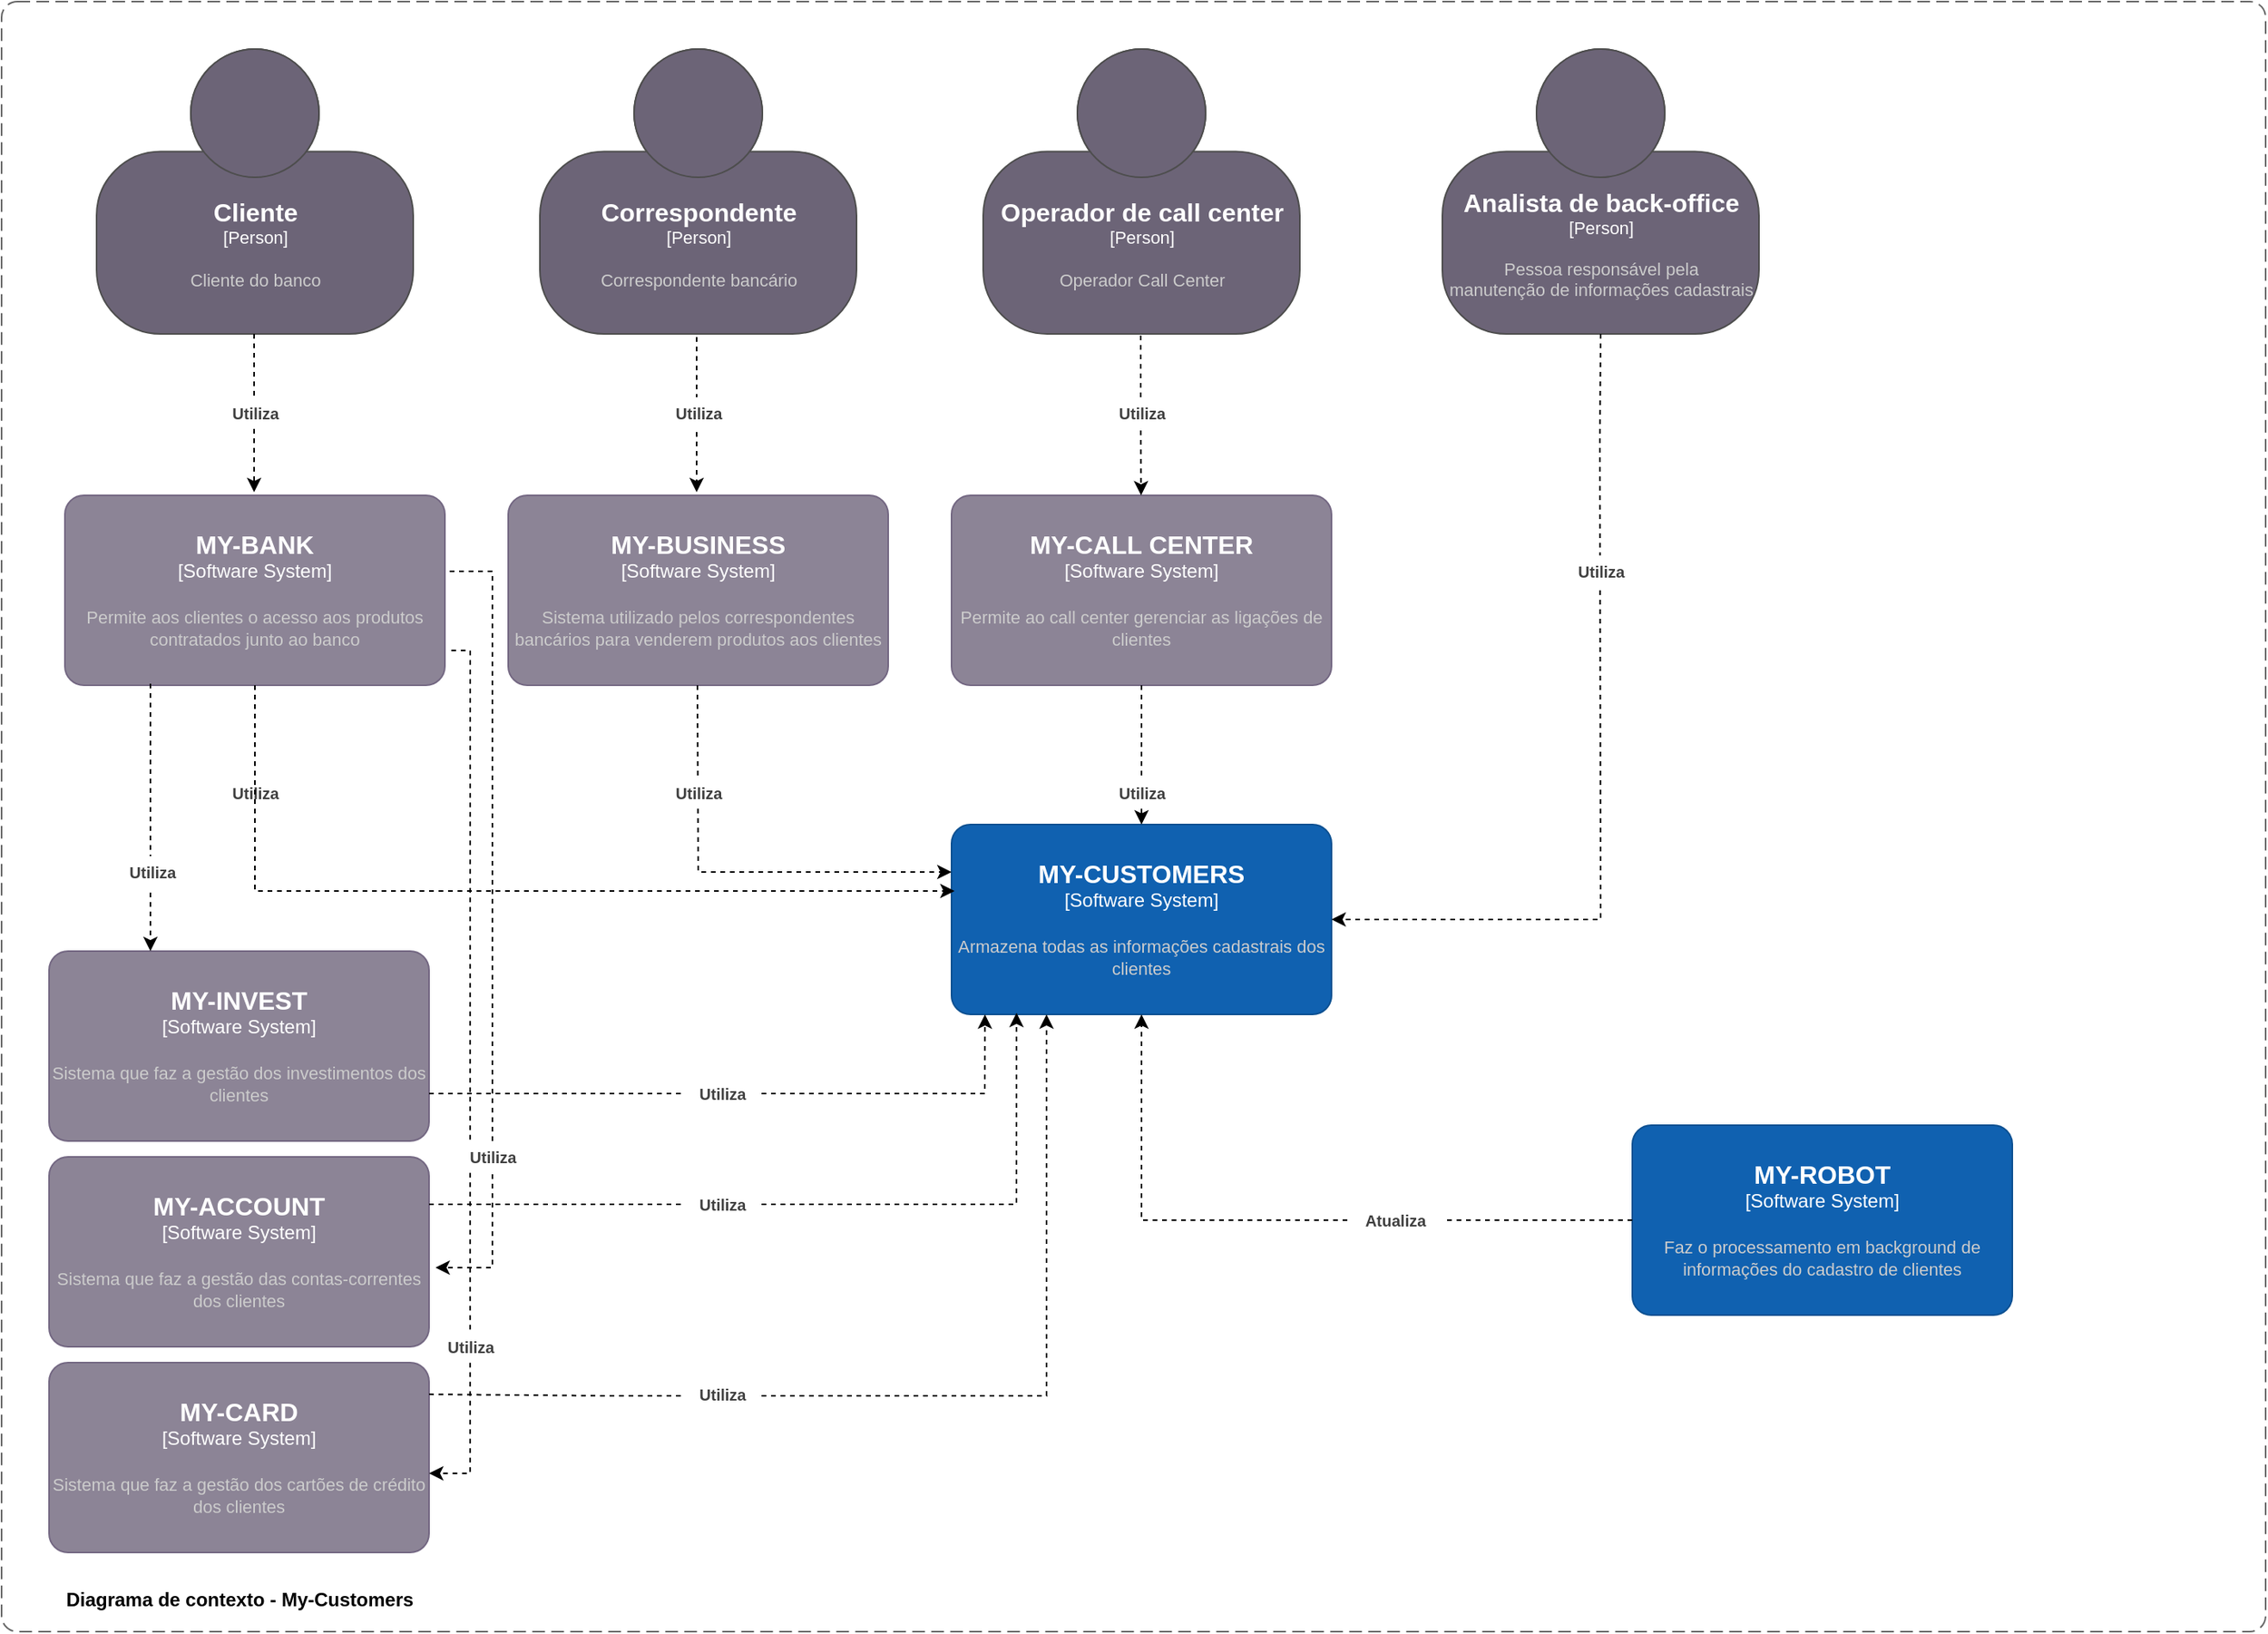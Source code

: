 <mxfile version="17.2.4" type="device"><diagram id="16oQoF7Iut0J6l4qrbL0" name="Page-1"><mxGraphModel dx="1422" dy="865" grid="1" gridSize="10" guides="1" tooltips="1" connect="1" arrows="1" fold="1" page="1" pageScale="1" pageWidth="827" pageHeight="1169" math="0" shadow="0"><root><mxCell id="0"/><mxCell id="1" parent="0"/><mxCell id="JRtxd4_WUVoxxa4Su2ID-21" value="Utiliza&lt;br&gt;" style="endArrow=blockThin;html=1;fontSize=10;fontColor=#404040;strokeWidth=1;endFill=1;strokeColor=none;elbow=vertical;metaEdit=1;endSize=14;startSize=14;jumpStyle=arc;jumpSize=16;rounded=0;edgeStyle=orthogonalEdgeStyle;curved=1;exitX=0.5;exitY=1;exitDx=0;exitDy=0;exitPerimeter=0;fillColor=default;fontStyle=1" parent="1" vertex="1"><mxGeometry x="255" y="610" width="50" height="20" as="geometry"/></mxCell><object label="" c4Application="Gestão de Clientes" c4Name="GC" c4Type="SystemScopeBoundary" id="JRtxd4_WUVoxxa4Su2ID-5"><mxCell style="rounded=1;fontSize=11;whiteSpace=wrap;html=1;dashed=1;arcSize=20;fillColor=none;strokeColor=#666666;fontColor=#333333;labelBackgroundColor=none;align=left;verticalAlign=bottom;labelBorderColor=none;spacingTop=0;spacing=10;dashPattern=8 4;metaEdit=1;rotatable=0;perimeter=rectanglePerimeter;noLabel=0;labelPadding=0;allowArrows=0;connectable=0;expand=0;recursiveResize=0;editable=1;pointerEvents=0;absoluteArcSize=1;points=[[0.25,0,0],[0.5,0,0],[0.75,0,0],[1,0.25,0],[1,0.5,0],[1,0.75,0],[0.75,1,0],[0.5,1,0],[0.25,1,0],[0,0.75,0],[0,0.5,0],[0,0.25,0]];" parent="1" vertex="1"><mxGeometry x="120" y="120" width="1430" height="1030" as="geometry"/></mxCell></object><mxCell id="JRtxd4_WUVoxxa4Su2ID-6" value="Diagrama de contexto - My-Customers" style="text;html=1;align=center;verticalAlign=middle;resizable=0;points=[];autosize=1;strokeColor=none;fillColor=none;fontStyle=1" parent="1" vertex="1"><mxGeometry x="155" y="1120" width="230" height="20" as="geometry"/></mxCell><object placeholders="1" c4Name="Cliente" c4Type="Person" c4Description="Cliente do banco" label="&lt;font style=&quot;font-size: 16px&quot;&gt;&lt;b&gt;%c4Name%&lt;/b&gt;&lt;/font&gt;&lt;div&gt;[%c4Type%]&lt;/div&gt;&lt;br&gt;&lt;div&gt;&lt;font style=&quot;font-size: 11px&quot;&gt;&lt;font color=&quot;#cccccc&quot;&gt;%c4Description%&lt;/font&gt;&lt;/font&gt;&lt;/div&gt;" id="JRtxd4_WUVoxxa4Su2ID-8"><mxCell style="html=1;fontSize=11;dashed=0;whitespace=wrap;fillColor=#6C6477;strokeColor=#4D4D4D;fontColor=#ffffff;shape=mxgraph.c4.person2;align=center;metaEdit=1;points=[[0.5,0,0],[1,0.5,0],[1,0.75,0],[0.75,1,0],[0.5,1,0],[0.25,1,0],[0,0.75,0],[0,0.5,0]];resizable=0;" parent="1" vertex="1"><mxGeometry x="180" y="150" width="200" height="180" as="geometry"/></mxCell></object><object label="" Action="Utiliza" id="JRtxd4_WUVoxxa4Su2ID-10"><mxCell style="endArrow=classic;html=1;rounded=0;dashed=1;" parent="1" edge="1"><mxGeometry width="50" height="50" relative="1" as="geometry"><mxPoint x="279.5" y="330" as="sourcePoint"/><mxPoint x="279.5" y="430" as="targetPoint"/><Array as="points"><mxPoint x="279.5" y="380"/></Array></mxGeometry></mxCell></object><mxCell id="JRtxd4_WUVoxxa4Su2ID-12" value="Utiliza&lt;br&gt;" style="endArrow=blockThin;html=1;fontSize=10;fontColor=#404040;strokeWidth=1;endFill=1;strokeColor=none;elbow=vertical;metaEdit=1;endSize=14;startSize=14;jumpStyle=arc;jumpSize=16;rounded=0;edgeStyle=orthogonalEdgeStyle;curved=1;exitX=0.5;exitY=1;exitDx=0;exitDy=0;exitPerimeter=0;fillColor=default;fontStyle=1" parent="1" vertex="1"><mxGeometry x="255" y="370" width="50" height="20" as="geometry"/></mxCell><object placeholders="1" c4Name="MY-BANK" c4Type="Software System" c4Description="Permite aos clientes o acesso aos produtos contratados junto ao banco" label="&lt;font style=&quot;font-size: 16px&quot;&gt;&lt;b&gt;%c4Name%&lt;/b&gt;&lt;/font&gt;&lt;div&gt;[%c4Type%]&lt;/div&gt;&lt;br&gt;&lt;div&gt;&lt;font style=&quot;font-size: 11px&quot;&gt;&lt;font color=&quot;#cccccc&quot;&gt;%c4Description%&lt;/font&gt;&lt;/div&gt;" id="JRtxd4_WUVoxxa4Su2ID-16"><mxCell style="rounded=1;whiteSpace=wrap;html=1;labelBackgroundColor=none;fillColor=#8C8496;fontColor=#ffffff;align=center;arcSize=10;strokeColor=#736782;metaEdit=1;resizable=0;points=[[0.25,0,0],[0.5,0,0],[0.75,0,0],[1,0.25,0],[1,0.5,0],[1,0.75,0],[0.75,1,0],[0.5,1,0],[0.25,1,0],[0,0.75,0],[0,0.5,0],[0,0.25,0]];" parent="1" vertex="1"><mxGeometry x="160" y="432" width="240" height="120" as="geometry"/></mxCell></object><object placeholders="1" c4Name="MY-CUSTOMERS" c4Type="Software System" c4Description="Armazena todas as informações cadastrais dos clientes" label="&lt;font style=&quot;font-size: 16px&quot;&gt;&lt;b&gt;%c4Name%&lt;/b&gt;&lt;/font&gt;&lt;div&gt;[%c4Type%]&lt;/div&gt;&lt;br&gt;&lt;div&gt;&lt;font style=&quot;font-size: 11px&quot;&gt;&lt;font color=&quot;#cccccc&quot;&gt;%c4Description%&lt;/font&gt;&lt;/div&gt;" id="JRtxd4_WUVoxxa4Su2ID-18"><mxCell style="rounded=1;whiteSpace=wrap;html=1;labelBackgroundColor=none;fillColor=#1061B0;fontColor=#ffffff;align=center;arcSize=10;strokeColor=#0D5091;metaEdit=1;resizable=0;points=[[0.25,0,0],[0.5,0,0],[0.75,0,0],[1,0.25,0],[1,0.5,0],[1,0.75,0],[0.75,1,0],[0.5,1,0],[0.25,1,0],[0,0.75,0],[0,0.5,0],[0,0.25,0]];" parent="1" vertex="1"><mxGeometry x="720" y="640" width="240" height="120" as="geometry"/></mxCell></object><mxCell id="JRtxd4_WUVoxxa4Su2ID-23" value="" style="endArrow=classic;html=1;rounded=0;dashed=1;entryX=0.008;entryY=0.35;entryDx=0;entryDy=0;entryPerimeter=0;exitX=0.5;exitY=1;exitDx=0;exitDy=0;exitPerimeter=0;" parent="1" source="JRtxd4_WUVoxxa4Su2ID-16" target="JRtxd4_WUVoxxa4Su2ID-18" edge="1"><mxGeometry width="50" height="50" relative="1" as="geometry"><mxPoint x="280" y="560" as="sourcePoint"/><mxPoint x="420" y="670" as="targetPoint"/><Array as="points"><mxPoint x="280" y="610"/><mxPoint x="280" y="682"/></Array></mxGeometry></mxCell><object placeholders="1" c4Name="Correspondente" c4Type="Person" c4Description="Correspondente bancário" label="&lt;font style=&quot;font-size: 16px&quot;&gt;&lt;b&gt;%c4Name%&lt;/b&gt;&lt;/font&gt;&lt;div&gt;[%c4Type%]&lt;/div&gt;&lt;br&gt;&lt;div&gt;&lt;font style=&quot;font-size: 11px&quot;&gt;&lt;font color=&quot;#cccccc&quot;&gt;%c4Description%&lt;/font&gt;&lt;/font&gt;&lt;/div&gt;" id="JRtxd4_WUVoxxa4Su2ID-26"><mxCell style="html=1;fontSize=11;dashed=0;whitespace=wrap;fillColor=#6C6477;strokeColor=#4D4D4D;fontColor=#ffffff;shape=mxgraph.c4.person2;align=center;metaEdit=1;points=[[0.5,0,0],[1,0.5,0],[1,0.75,0],[0.75,1,0],[0.5,1,0],[0.25,1,0],[0,0.75,0],[0,0.5,0]];resizable=0;" parent="1" vertex="1"><mxGeometry x="460" y="150" width="200" height="180" as="geometry"/></mxCell></object><object label="" Action="Utiliza" id="JRtxd4_WUVoxxa4Su2ID-27"><mxCell style="endArrow=classic;html=1;rounded=0;dashed=1;" parent="1" edge="1"><mxGeometry width="50" height="50" relative="1" as="geometry"><mxPoint x="559" y="332" as="sourcePoint"/><mxPoint x="559" y="430" as="targetPoint"/><Array as="points"><mxPoint x="559" y="382"/></Array></mxGeometry></mxCell></object><mxCell id="JRtxd4_WUVoxxa4Su2ID-28" value="Utiliza&lt;br&gt;" style="endArrow=blockThin;html=1;fontSize=10;fontColor=#404040;strokeWidth=1;endFill=1;strokeColor=none;elbow=vertical;metaEdit=1;endSize=14;startSize=14;jumpStyle=arc;jumpSize=16;rounded=0;edgeStyle=orthogonalEdgeStyle;curved=1;exitX=0.5;exitY=1;exitDx=0;exitDy=0;exitPerimeter=0;fillColor=default;fontStyle=1" parent="1" vertex="1"><mxGeometry x="535" y="370" width="50" height="20" as="geometry"/></mxCell><object placeholders="1" c4Name="MY-BUSINESS" c4Type="Software System" c4Description="Sistema utilizado pelos correspondentes bancários para venderem produtos aos clientes" label="&lt;font style=&quot;font-size: 16px&quot;&gt;&lt;b&gt;%c4Name%&lt;/b&gt;&lt;/font&gt;&lt;div&gt;[%c4Type%]&lt;/div&gt;&lt;br&gt;&lt;div&gt;&lt;font style=&quot;font-size: 11px&quot;&gt;&lt;font color=&quot;#cccccc&quot;&gt;%c4Description%&lt;/font&gt;&lt;/div&gt;" id="JRtxd4_WUVoxxa4Su2ID-30"><mxCell style="rounded=1;whiteSpace=wrap;html=1;labelBackgroundColor=none;fillColor=#8C8496;fontColor=#ffffff;align=center;arcSize=10;strokeColor=#736782;metaEdit=1;resizable=0;points=[[0.25,0,0],[0.5,0,0],[0.75,0,0],[1,0.25,0],[1,0.5,0],[1,0.75,0],[0.75,1,0],[0.5,1,0],[0.25,1,0],[0,0.75,0],[0,0.5,0],[0,0.25,0]];" parent="1" vertex="1"><mxGeometry x="440" y="432" width="240" height="120" as="geometry"/></mxCell></object><object placeholders="1" c4Name="Operador de call center" c4Type="Person" c4Description="Operador Call Center" label="&lt;font style=&quot;font-size: 16px&quot;&gt;&lt;b&gt;%c4Name%&lt;/b&gt;&lt;/font&gt;&lt;div&gt;[%c4Type%]&lt;/div&gt;&lt;br&gt;&lt;div&gt;&lt;font style=&quot;font-size: 11px&quot;&gt;&lt;font color=&quot;#cccccc&quot;&gt;%c4Description%&lt;/font&gt;&lt;/font&gt;&lt;/div&gt;" id="JRtxd4_WUVoxxa4Su2ID-31"><mxCell style="html=1;fontSize=11;dashed=0;whitespace=wrap;fillColor=#6C6477;strokeColor=#4D4D4D;fontColor=#ffffff;shape=mxgraph.c4.person2;align=center;metaEdit=1;points=[[0.5,0,0],[1,0.5,0],[1,0.75,0],[0.75,1,0],[0.5,1,0],[0.25,1,0],[0,0.75,0],[0,0.5,0]];resizable=0;" parent="1" vertex="1"><mxGeometry x="740" y="150" width="200" height="180" as="geometry"/></mxCell></object><object placeholders="1" c4Name="MY-CALL CENTER" c4Type="Software System" c4Description="Permite ao call center gerenciar as ligações de clientes" label="&lt;font style=&quot;font-size: 16px&quot;&gt;&lt;b&gt;%c4Name%&lt;/b&gt;&lt;/font&gt;&lt;div&gt;[%c4Type%]&lt;/div&gt;&lt;br&gt;&lt;div&gt;&lt;font style=&quot;font-size: 11px&quot;&gt;&lt;font color=&quot;#cccccc&quot;&gt;%c4Description%&lt;/font&gt;&lt;/div&gt;" id="JRtxd4_WUVoxxa4Su2ID-32"><mxCell style="rounded=1;whiteSpace=wrap;html=1;labelBackgroundColor=none;fillColor=#8C8496;fontColor=#ffffff;align=center;arcSize=10;strokeColor=#736782;metaEdit=1;resizable=0;points=[[0.25,0,0],[0.5,0,0],[0.75,0,0],[1,0.25,0],[1,0.5,0],[1,0.75,0],[0.75,1,0],[0.5,1,0],[0.25,1,0],[0,0.75,0],[0,0.5,0],[0,0.25,0]];" parent="1" vertex="1"><mxGeometry x="720" y="432" width="240" height="120" as="geometry"/></mxCell></object><object label="" Action="Utiliza" id="JRtxd4_WUVoxxa4Su2ID-34"><mxCell style="endArrow=classic;html=1;rounded=0;dashed=1;entryX=0;entryY=0.25;entryDx=0;entryDy=0;entryPerimeter=0;" parent="1" target="JRtxd4_WUVoxxa4Su2ID-18" edge="1"><mxGeometry width="50" height="50" relative="1" as="geometry"><mxPoint x="559.5" y="552" as="sourcePoint"/><mxPoint x="560" y="680" as="targetPoint"/><Array as="points"><mxPoint x="560" y="670"/></Array></mxGeometry></mxCell></object><mxCell id="JRtxd4_WUVoxxa4Su2ID-35" value="Utiliza&lt;br&gt;" style="endArrow=blockThin;html=1;fontSize=10;fontColor=#404040;strokeWidth=1;endFill=1;strokeColor=none;elbow=vertical;metaEdit=1;endSize=14;startSize=14;jumpStyle=arc;jumpSize=16;rounded=0;edgeStyle=orthogonalEdgeStyle;curved=1;exitX=0.5;exitY=1;exitDx=0;exitDy=0;exitPerimeter=0;fillColor=default;fontStyle=1" parent="1" vertex="1"><mxGeometry x="535" y="610" width="50" height="20" as="geometry"/></mxCell><object label="" Action="Utiliza" id="JRtxd4_WUVoxxa4Su2ID-36"><mxCell style="endArrow=classic;html=1;rounded=0;dashed=1;" parent="1" target="JRtxd4_WUVoxxa4Su2ID-32" edge="1"><mxGeometry width="50" height="50" relative="1" as="geometry"><mxPoint x="839.5" y="331" as="sourcePoint"/><mxPoint x="839.5" y="429" as="targetPoint"/><Array as="points"><mxPoint x="839.5" y="381"/></Array></mxGeometry></mxCell></object><mxCell id="JRtxd4_WUVoxxa4Su2ID-37" value="Utiliza&lt;br&gt;" style="endArrow=blockThin;html=1;fontSize=10;fontColor=#404040;strokeWidth=1;endFill=1;strokeColor=none;elbow=vertical;metaEdit=1;endSize=14;startSize=14;jumpStyle=arc;jumpSize=16;rounded=0;edgeStyle=orthogonalEdgeStyle;curved=1;exitX=0.5;exitY=1;exitDx=0;exitDy=0;exitPerimeter=0;fillColor=default;fontStyle=1" parent="1" vertex="1"><mxGeometry x="815" y="370" width="50" height="20" as="geometry"/></mxCell><object label="" Action="Utiliza" id="JRtxd4_WUVoxxa4Su2ID-38"><mxCell style="endArrow=classic;html=1;rounded=0;dashed=1;exitX=0.5;exitY=1;exitDx=0;exitDy=0;exitPerimeter=0;" parent="1" source="JRtxd4_WUVoxxa4Su2ID-32" target="JRtxd4_WUVoxxa4Su2ID-18" edge="1"><mxGeometry width="50" height="50" relative="1" as="geometry"><mxPoint x="839.5" y="558" as="sourcePoint"/><mxPoint x="840" y="730" as="targetPoint"/><Array as="points"><mxPoint x="840" y="610"/></Array></mxGeometry></mxCell></object><mxCell id="JRtxd4_WUVoxxa4Su2ID-40" value="Utiliza&lt;br&gt;" style="endArrow=blockThin;html=1;fontSize=10;fontColor=#404040;strokeWidth=1;endFill=1;strokeColor=none;elbow=vertical;metaEdit=1;endSize=14;startSize=14;jumpStyle=arc;jumpSize=16;rounded=0;edgeStyle=orthogonalEdgeStyle;curved=1;exitX=0.5;exitY=1;exitDx=0;exitDy=0;exitPerimeter=0;fillColor=default;fontStyle=1" parent="1" vertex="1"><mxGeometry x="815" y="610" width="50" height="20" as="geometry"/></mxCell><object placeholders="1" c4Name="MY-ROBOT" c4Type="Software System" c4Description="Faz o processamento em background de informações do cadastro de clientes" label="&lt;font style=&quot;font-size: 16px&quot;&gt;&lt;b&gt;%c4Name%&lt;/b&gt;&lt;/font&gt;&lt;div&gt;[%c4Type%]&lt;/div&gt;&lt;br&gt;&lt;div&gt;&lt;font style=&quot;font-size: 11px&quot;&gt;&lt;font color=&quot;#cccccc&quot;&gt;%c4Description%&lt;/font&gt;&lt;/div&gt;" id="JRtxd4_WUVoxxa4Su2ID-41"><mxCell style="rounded=1;whiteSpace=wrap;html=1;labelBackgroundColor=none;fillColor=#1061B0;fontColor=#ffffff;align=center;arcSize=10;strokeColor=#0D5091;metaEdit=1;resizable=0;points=[[0.25,0,0],[0.5,0,0],[0.75,0,0],[1,0.25,0],[1,0.5,0],[1,0.75,0],[0.75,1,0],[0.5,1,0],[0.25,1,0],[0,0.75,0],[0,0.5,0],[0,0.25,0]];" parent="1" vertex="1"><mxGeometry x="1150" y="830" width="240" height="120" as="geometry"/></mxCell></object><object label="" Action="Utiliza" id="JRtxd4_WUVoxxa4Su2ID-42"><mxCell style="endArrow=classic;html=1;rounded=0;dashed=1;exitX=0;exitY=0.5;exitDx=0;exitDy=0;exitPerimeter=0;entryX=0.5;entryY=1;entryDx=0;entryDy=0;entryPerimeter=0;" parent="1" source="JRtxd4_WUVoxxa4Su2ID-41" target="JRtxd4_WUVoxxa4Su2ID-18" edge="1"><mxGeometry width="50" height="50" relative="1" as="geometry"><mxPoint x="741.621" y="730.96" as="sourcePoint"/><mxPoint x="580" y="800" as="targetPoint"/><Array as="points"><mxPoint x="910" y="890"/><mxPoint x="840" y="890"/></Array></mxGeometry></mxCell></object><mxCell id="JRtxd4_WUVoxxa4Su2ID-44" value="Atualiza" style="endArrow=blockThin;html=1;fontSize=10;fontColor=#404040;strokeWidth=1;endFill=1;strokeColor=none;elbow=vertical;metaEdit=1;endSize=14;startSize=14;jumpStyle=arc;jumpSize=16;rounded=0;edgeStyle=orthogonalEdgeStyle;curved=1;exitX=0.5;exitY=1;exitDx=0;exitDy=0;exitPerimeter=0;fillColor=default;fontStyle=1" parent="1" vertex="1"><mxGeometry x="970" y="880" width="60" height="20" as="geometry"/></mxCell><object placeholders="1" c4Name="Analista de back-office" c4Type="Person" c4Description="Pessoa responsável pela &#10;manutenção de informações cadastrais" label="&lt;font style=&quot;font-size: 16px&quot;&gt;&lt;b&gt;%c4Name%&lt;/b&gt;&lt;/font&gt;&lt;div&gt;[%c4Type%]&lt;/div&gt;&lt;br&gt;&lt;div&gt;&lt;font style=&quot;font-size: 11px&quot;&gt;&lt;font color=&quot;#cccccc&quot;&gt;%c4Description%&lt;/font&gt;&lt;/font&gt;&lt;/div&gt;" id="JRtxd4_WUVoxxa4Su2ID-48"><mxCell style="html=1;fontSize=11;dashed=0;whitespace=wrap;fillColor=#6C6477;strokeColor=#4D4D4D;fontColor=#ffffff;shape=mxgraph.c4.person2;align=center;metaEdit=1;points=[[0.5,0,0],[1,0.5,0],[1,0.75,0],[0.75,1,0],[0.5,1,0],[0.25,1,0],[0,0.75,0],[0,0.5,0]];resizable=0;" parent="1" vertex="1"><mxGeometry x="1030" y="150" width="200" height="180" as="geometry"/></mxCell></object><object placeholders="1" c4Name="MY-INVEST" c4Type="Software System" c4Description="Sistema que faz a gestão dos investimentos dos clientes" label="&lt;font style=&quot;font-size: 16px&quot;&gt;&lt;b&gt;%c4Name%&lt;/b&gt;&lt;/font&gt;&lt;div&gt;[%c4Type%]&lt;/div&gt;&lt;br&gt;&lt;div&gt;&lt;font style=&quot;font-size: 11px&quot;&gt;&lt;font color=&quot;#cccccc&quot;&gt;%c4Description%&lt;/font&gt;&lt;/div&gt;" id="JRtxd4_WUVoxxa4Su2ID-49"><mxCell style="rounded=1;whiteSpace=wrap;html=1;labelBackgroundColor=none;fillColor=#8C8496;fontColor=#ffffff;align=center;arcSize=10;strokeColor=#736782;metaEdit=1;resizable=0;points=[[0.25,0,0],[0.5,0,0],[0.75,0,0],[1,0.25,0],[1,0.5,0],[1,0.75,0],[0.75,1,0],[0.5,1,0],[0.25,1,0],[0,0.75,0],[0,0.5,0],[0,0.25,0]];" parent="1" vertex="1"><mxGeometry x="150" y="720" width="240" height="120" as="geometry"/></mxCell></object><object placeholders="1" c4Name="MY-CARD" c4Type="Software System" c4Description="Sistema que faz a gestão dos cartões de crédito dos clientes" label="&lt;font style=&quot;font-size: 16px&quot;&gt;&lt;b&gt;%c4Name%&lt;/b&gt;&lt;/font&gt;&lt;div&gt;[%c4Type%]&lt;/div&gt;&lt;br&gt;&lt;div&gt;&lt;font style=&quot;font-size: 11px&quot;&gt;&lt;font color=&quot;#cccccc&quot;&gt;%c4Description%&lt;/font&gt;&lt;/div&gt;" id="JRtxd4_WUVoxxa4Su2ID-51"><mxCell style="rounded=1;whiteSpace=wrap;html=1;labelBackgroundColor=none;fillColor=#8C8496;fontColor=#ffffff;align=center;arcSize=10;strokeColor=#736782;metaEdit=1;resizable=0;points=[[0.25,0,0],[0.5,0,0],[0.75,0,0],[1,0.25,0],[1,0.5,0],[1,0.75,0],[0.75,1,0],[0.5,1,0],[0.25,1,0],[0,0.75,0],[0,0.5,0],[0,0.25,0]];" parent="1" vertex="1"><mxGeometry x="150" y="980" width="240" height="120" as="geometry"/></mxCell></object><object placeholders="1" c4Name="MY-ACCOUNT" c4Type="Software System" c4Description="Sistema que faz a gestão das contas-correntes dos clientes" label="&lt;font style=&quot;font-size: 16px&quot;&gt;&lt;b&gt;%c4Name%&lt;/b&gt;&lt;/font&gt;&lt;div&gt;[%c4Type%]&lt;/div&gt;&lt;br&gt;&lt;div&gt;&lt;font style=&quot;font-size: 11px&quot;&gt;&lt;font color=&quot;#cccccc&quot;&gt;%c4Description%&lt;/font&gt;&lt;/div&gt;" id="JRtxd4_WUVoxxa4Su2ID-52"><mxCell style="rounded=1;whiteSpace=wrap;html=1;labelBackgroundColor=none;fillColor=#8C8496;fontColor=#ffffff;align=center;arcSize=10;strokeColor=#736782;metaEdit=1;resizable=0;points=[[0.25,0,0],[0.5,0,0],[0.75,0,0],[1,0.25,0],[1,0.5,0],[1,0.75,0],[0.75,1,0],[0.5,1,0],[0.25,1,0],[0,0.75,0],[0,0.5,0],[0,0.25,0]];" parent="1" vertex="1"><mxGeometry x="150" y="850" width="240" height="120" as="geometry"/></mxCell></object><object label="" Action="Utiliza" id="JRtxd4_WUVoxxa4Su2ID-65"><mxCell style="endArrow=classic;html=1;rounded=0;dashed=1;exitX=0.5;exitY=1;exitDx=0;exitDy=0;exitPerimeter=0;entryX=1;entryY=0.5;entryDx=0;entryDy=0;entryPerimeter=0;" parent="1" source="JRtxd4_WUVoxxa4Su2ID-48" target="JRtxd4_WUVoxxa4Su2ID-18" edge="1"><mxGeometry width="50" height="50" relative="1" as="geometry"><mxPoint x="1129.5" y="340" as="sourcePoint"/><mxPoint x="1130" y="800" as="targetPoint"/><Array as="points"><mxPoint x="1129.5" y="398"/><mxPoint x="1130" y="700"/></Array></mxGeometry></mxCell></object><mxCell id="JRtxd4_WUVoxxa4Su2ID-67" value="" style="endArrow=classic;html=1;rounded=0;dashed=1;entryX=0.088;entryY=1;entryDx=0;entryDy=0;entryPerimeter=0;exitX=1;exitY=0.75;exitDx=0;exitDy=0;exitPerimeter=0;" parent="1" source="JRtxd4_WUVoxxa4Su2ID-49" target="JRtxd4_WUVoxxa4Su2ID-18" edge="1"><mxGeometry width="50" height="50" relative="1" as="geometry"><mxPoint x="553.6" y="760.04" as="sourcePoint"/><mxPoint x="540.48" y="1046" as="targetPoint"/><Array as="points"><mxPoint x="490" y="810"/><mxPoint x="741" y="810"/></Array></mxGeometry></mxCell><mxCell id="JRtxd4_WUVoxxa4Su2ID-68" value="" style="endArrow=classic;html=1;rounded=0;dashed=1;exitX=1;exitY=0.25;exitDx=0;exitDy=0;exitPerimeter=0;entryX=0.171;entryY=0.992;entryDx=0;entryDy=0;entryPerimeter=0;" parent="1" source="JRtxd4_WUVoxxa4Su2ID-52" target="JRtxd4_WUVoxxa4Su2ID-18" edge="1"><mxGeometry width="50" height="50" relative="1" as="geometry"><mxPoint x="450" y="920" as="sourcePoint"/><mxPoint x="760" y="870" as="targetPoint"/><Array as="points"><mxPoint x="490" y="880"/><mxPoint x="761" y="880"/></Array></mxGeometry></mxCell><mxCell id="JRtxd4_WUVoxxa4Su2ID-69" value="" style="endArrow=classic;html=1;rounded=0;dashed=1;exitX=1;exitY=0.167;exitDx=0;exitDy=0;exitPerimeter=0;entryX=0.25;entryY=1;entryDx=0;entryDy=0;entryPerimeter=0;" parent="1" source="JRtxd4_WUVoxxa4Su2ID-51" target="JRtxd4_WUVoxxa4Su2ID-18" edge="1"><mxGeometry width="50" height="50" relative="1" as="geometry"><mxPoint x="400" y="1000.96" as="sourcePoint"/><mxPoint x="780" y="880" as="targetPoint"/><Array as="points"><mxPoint x="500" y="1000.96"/><mxPoint x="780" y="1001"/></Array></mxGeometry></mxCell><mxCell id="JRtxd4_WUVoxxa4Su2ID-70" value="" style="endArrow=classic;html=1;rounded=0;dashed=1;entryX=1.017;entryY=0.583;entryDx=0;entryDy=0;entryPerimeter=0;" parent="1" target="JRtxd4_WUVoxxa4Su2ID-52" edge="1"><mxGeometry width="50" height="50" relative="1" as="geometry"><mxPoint x="403" y="480" as="sourcePoint"/><mxPoint x="390.0" y="806" as="targetPoint"/><Array as="points"><mxPoint x="430" y="480"/><mxPoint x="430" y="920"/></Array></mxGeometry></mxCell><mxCell id="JRtxd4_WUVoxxa4Su2ID-71" value="" style="endArrow=classic;html=1;rounded=0;dashed=1;exitX=0.225;exitY=0.992;exitDx=0;exitDy=0;exitPerimeter=0;" parent="1" source="JRtxd4_WUVoxxa4Su2ID-16" edge="1"><mxGeometry width="50" height="50" relative="1" as="geometry"><mxPoint x="218.08" y="562" as="sourcePoint"/><mxPoint x="214" y="720" as="targetPoint"/><Array as="points"><mxPoint x="214" y="692"/></Array></mxGeometry></mxCell><mxCell id="JRtxd4_WUVoxxa4Su2ID-72" value="" style="endArrow=classic;html=1;rounded=0;dashed=1;entryX=1.017;entryY=0.583;entryDx=0;entryDy=0;entryPerimeter=0;exitX=1.017;exitY=0.817;exitDx=0;exitDy=0;exitPerimeter=0;" parent="1" source="JRtxd4_WUVoxxa4Su2ID-16" edge="1"><mxGeometry width="50" height="50" relative="1" as="geometry"><mxPoint x="399.04" y="650.04" as="sourcePoint"/><mxPoint x="390.0" y="1049.96" as="targetPoint"/><Array as="points"><mxPoint x="416" y="530"/><mxPoint x="415.92" y="760"/><mxPoint x="415.92" y="867"/><mxPoint x="415.92" y="1050"/></Array></mxGeometry></mxCell><mxCell id="JRtxd4_WUVoxxa4Su2ID-74" value="Utiliza&lt;br&gt;" style="endArrow=blockThin;html=1;fontSize=10;fontColor=#404040;strokeWidth=1;endFill=1;strokeColor=none;elbow=vertical;metaEdit=1;endSize=14;startSize=14;jumpStyle=arc;jumpSize=16;rounded=0;edgeStyle=orthogonalEdgeStyle;curved=1;exitX=0.5;exitY=1;exitDx=0;exitDy=0;exitPerimeter=0;fillColor=default;fontStyle=1" parent="1" vertex="1"><mxGeometry x="1105" y="470" width="50" height="20" as="geometry"/></mxCell><mxCell id="JRtxd4_WUVoxxa4Su2ID-75" value="Utiliza&lt;br&gt;" style="endArrow=blockThin;html=1;fontSize=10;fontColor=#404040;strokeWidth=1;endFill=1;strokeColor=none;elbow=vertical;metaEdit=1;endSize=14;startSize=14;jumpStyle=arc;jumpSize=16;rounded=0;edgeStyle=orthogonalEdgeStyle;curved=1;exitX=0.5;exitY=1;exitDx=0;exitDy=0;exitPerimeter=0;fillColor=default;fontStyle=1" parent="1" vertex="1"><mxGeometry x="190" y="660" width="50" height="20" as="geometry"/></mxCell><mxCell id="JRtxd4_WUVoxxa4Su2ID-80" value="Utiliza&lt;br&gt;" style="endArrow=blockThin;html=1;fontSize=10;fontColor=#404040;strokeWidth=1;endFill=1;strokeColor=none;elbow=vertical;metaEdit=1;endSize=14;startSize=14;jumpStyle=arc;jumpSize=16;rounded=0;edgeStyle=orthogonalEdgeStyle;curved=1;exitX=0.5;exitY=1;exitDx=0;exitDy=0;exitPerimeter=0;fillColor=default;fontStyle=1" parent="1" vertex="1"><mxGeometry x="550" y="800" width="50" height="20" as="geometry"/></mxCell><mxCell id="JRtxd4_WUVoxxa4Su2ID-82" value="Utiliza&lt;br&gt;" style="endArrow=blockThin;html=1;fontSize=10;fontColor=#404040;strokeWidth=1;endFill=1;strokeColor=none;elbow=vertical;metaEdit=1;endSize=14;startSize=14;jumpStyle=arc;jumpSize=16;rounded=0;edgeStyle=orthogonalEdgeStyle;curved=1;exitX=0.5;exitY=1;exitDx=0;exitDy=0;exitPerimeter=0;fillColor=default;fontStyle=1" parent="1" vertex="1"><mxGeometry x="550" y="990" width="50" height="20" as="geometry"/></mxCell><mxCell id="JRtxd4_WUVoxxa4Su2ID-84" value="Utiliza&lt;br&gt;" style="endArrow=blockThin;html=1;fontSize=10;fontColor=#404040;strokeWidth=1;endFill=1;strokeColor=none;elbow=vertical;metaEdit=1;endSize=14;startSize=14;jumpStyle=arc;jumpSize=16;rounded=0;edgeStyle=orthogonalEdgeStyle;curved=1;exitX=0.5;exitY=1;exitDx=0;exitDy=0;exitPerimeter=0;fillColor=default;fontStyle=1" parent="1" vertex="1"><mxGeometry x="550" y="870" width="50" height="20" as="geometry"/></mxCell><mxCell id="JRtxd4_WUVoxxa4Su2ID-85" value="Utiliza&lt;br&gt;" style="endArrow=blockThin;html=1;fontSize=10;fontColor=#404040;strokeWidth=1;endFill=1;strokeColor=none;elbow=vertical;metaEdit=1;endSize=14;startSize=14;jumpStyle=arc;jumpSize=16;rounded=0;edgeStyle=orthogonalEdgeStyle;curved=1;exitX=0.5;exitY=1;exitDx=0;exitDy=0;exitPerimeter=0;fillColor=default;fontStyle=1" parent="1" vertex="1"><mxGeometry x="391" y="960" width="50" height="20" as="geometry"/></mxCell><mxCell id="JRtxd4_WUVoxxa4Su2ID-86" value="Utiliza&lt;br&gt;" style="endArrow=blockThin;html=1;fontSize=10;fontColor=#404040;strokeWidth=1;endFill=1;strokeColor=none;elbow=vertical;metaEdit=1;endSize=14;startSize=14;jumpStyle=arc;jumpSize=16;rounded=0;edgeStyle=orthogonalEdgeStyle;curved=1;exitX=0.5;exitY=1;exitDx=0;exitDy=0;exitPerimeter=0;fillColor=default;fontStyle=1" parent="1" vertex="1"><mxGeometry x="406" y="840" width="48" height="20" as="geometry"/></mxCell></root></mxGraphModel></diagram></mxfile>